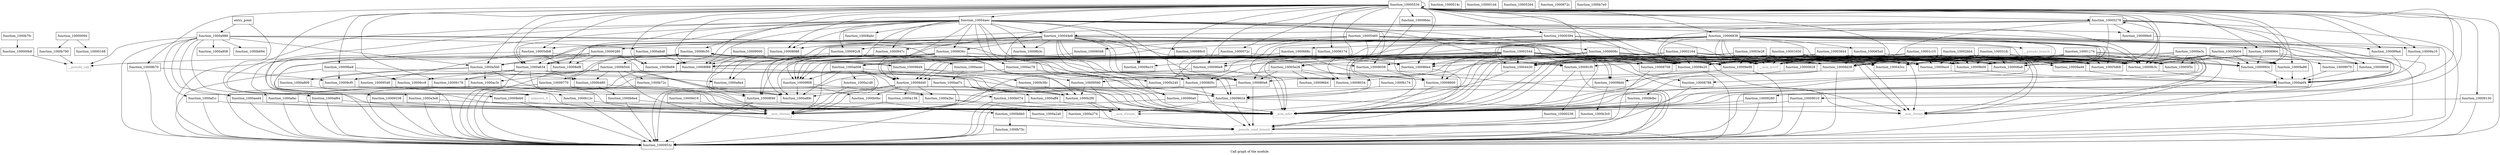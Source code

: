 digraph "Call graph of the module." {
  label="Call graph of the module.";
  node [shape=record];

  Node_function_10000094 [label="{function_10000094}"];
  Node_function_100000b8 [label="{function_100000b8}"];
  Node_function_1000014c [label="{function_1000014c}"];
  Node_function_10000168 [label="{function_10000168}"];
  Node_function_100001d4 [label="{function_100001d4}"];
  Node_entry_point [label="{entry_point}"];
  Node_function_10005534 [label="{function_10005534}"];
  Node_function_10000280 [label="{function_10000280}"];
  Node_function_10000394 [label="{function_10000394}"];
  Node_function_10000628 [label="{function_10000628}"];
  Node_function_100006a8 [label="{function_100006a8}"];
  Node_function_1000072c [label="{function_1000072c}"];
  Node_function_10000b04 [label="{function_10000b04}"];
  Node_function_10000e3c [label="{function_10000e3c}"];
  Node_function_10001174 [label="{function_10001174}"];
  Node_function_10001650 [label="{function_10001650}"];
  Node_function_10001c10 [label="{function_10001c10}"];
  Node_function_10002164 [label="{function_10002164}"];
  Node_function_10002544 [label="{function_10002544}"];
  Node_function_10002bb4 [label="{function_10002bb4}"];
  Node_function_100031fc [label="{function_100031fc}"];
  Node_function_10003844 [label="{function_10003844}"];
  Node_function_10003e28 [label="{function_10003e28}"];
  Node_function_100043cc [label="{function_100043cc}"];
  Node_function_10004430 [label="{function_10004430}"];
  Node_function_100044e8 [label="{function_100044e8}"];
  Node_function_10004aec [label="{function_10004aec}"];
  Node_function_10005264 [label="{function_10005264}"];
  Node_function_10005278 [label="{function_10005278}"];
  Node_function_10005460 [label="{function_10005460}"];
  Node_function_10005d68 [label="{function_10005d68}"];
  Node_function_10005db8 [label="{function_10005db8}"];
  Node_function_10005e28 [label="{function_10005e28}"];
  Node_function_10005f3c [label="{function_10005f3c}"];
  Node_function_10006048 [label="{function_10006048}"];
  Node_function_1000608c [label="{function_1000608c}"];
  Node_function_100065a0 [label="{function_100065a0}"];
  Node_function_1000668c [label="{function_1000668c}"];
  Node_function_10006838 [label="{function_10006838}"];
  Node_function_10008034 [label="{function_10008034}"];
  Node_function_1000805c [label="{function_1000805c}"];
  Node_function_100080e8 [label="{function_100080e8}"];
  Node_function_10008174 [label="{function_10008174}"];
  Node_function_10008660 [label="{function_10008660}"];
  Node_function_10008688 [label="{function_10008688}"];
  Node_function_100086e4 [label="{function_100086e4}"];
  Node_function_10008708 [label="{function_10008708}"];
  Node_function_1000872c [label="{function_1000872c}"];
  Node_function_10008788 [label="{function_10008788}"];
  Node_function_100088c0 [label="{function_100088c0}"];
  Node_function_10008964 [label="{function_10008964}"];
  Node_function_10008a10 [label="{function_10008a10}"];
  Node_function_10008abc [label="{function_10008abc}"];
  Node_function_10008b3c [label="{function_10008b3c}"];
  Node_function_10008c50 [label="{function_10008c50}"];
  Node_function_10008d38 [label="{function_10008d38}"];
  Node_function_10008dbc [label="{function_10008dbc}"];
  Node_function_10008e20 [label="{function_10008e20}"];
  Node_function_10008e68 [label="{function_10008e68}"];
  Node_function_10008eb0 [label="{function_10008eb0}"];
  Node_function_10008ef8 [label="{function_10008ef8}"];
  Node_function_1000af64 [label="{function_1000af64}"];
  Node_function_10008f40 [label="{function_10008f40}"];
  Node_function_10008f88 [label="{function_10008f88}"];
  Node_function_10009000 [label="{function_10009000}"];
  Node_function_10009010 [label="{function_10009010}"];
  Node_function_10009058 [label="{function_10009058}"];
  Node_function_100090a0 [label="{function_100090a0}"];
  Node_function_1000af1c [label="{function_1000af1c}"];
  Node_function_100090e8 [label="{function_100090e8}"];
  Node_function_10009130 [label="{function_10009130}"];
  Node_function_10009178 [label="{function_10009178}"];
  Node_function_100091f0 [label="{function_100091f0}"];
  Node_function_10009238 [label="{function_10009238}"];
  Node_function_10009280 [label="{function_10009280}"];
  Node_function_100092c8 [label="{function_100092c8}"];
  Node_function_1000936c [label="{function_1000936c}"];
  Node_function_1000947c [label="{function_1000947c}"];
  Node_function_1000953c [label="{function_1000953c}"];
  Node_function_10009548 [label="{function_10009548}"];
  Node_function_10009580 [label="{function_10009580}"];
  Node_function_10009624 [label="{function_10009624}"];
  Node_function_100096b4 [label="{function_100096b4}"];
  Node_function_100096d4 [label="{function_100096d4}"];
  Node_function_10009770 [label="{function_10009770}"];
  Node_function_100098d4 [label="{function_100098d4}"];
  Node_function_10009908 [label="{function_10009908}"];
  Node_function_1000993c [label="{function_1000993c}"];
  Node_function_10009970 [label="{function_10009970}"];
  Node_function_100099a4 [label="{function_100099a4}"];
  Node_function_100099e0 [label="{function_100099e0}"];
  Node_function_10009a10 [label="{function_10009a10}"];
  Node_function_10009a48 [label="{function_10009a48}"];
  Node_function_10009a88 [label="{function_10009a88}"];
  Node_function_10009ac0 [label="{function_10009ac0}"];
  Node_function_10009b00 [label="{function_10009b00}"];
  Node_function_10009b3c [label="{function_10009b3c}"];
  Node_function_10009b70 [label="{function_10009b70}"];
  Node_function_10009bbc [label="{function_10009bbc}"];
  Node_function_10009be8 [label="{function_10009be8}"];
  Node_function_10009cc8 [label="{function_10009cc8}"];
  Node_function_10009cf0 [label="{function_10009cf0}"];
  Node_function_10009d18 [label="{function_10009d18}"];
  Node_function_10009d40 [label="{function_10009d40}"];
  Node_function_10009e98 [label="{function_10009e98}"];
  Node_function_10009f08 [label="{function_10009f08}"];
  Node_function_1000a008 [label="{function_1000a008}"];
  Node_function_1000a138 [label="{function_1000a138}"];
  Node_function_1000a1d8 [label="{function_1000a1d8}"];
  Node_function_1000a274 [label="{function_1000a274}"];
  Node_function_1000a2a0 [label="{function_1000a2a0}"];
  Node_function_1000a2bc [label="{function_1000a2bc}"];
  Node_function_1000a3e8 [label="{function_1000a3e8}"];
  Node_function_1000a5b0 [label="{function_1000a5b0}"];
  Node_function_1000a634 [label="{function_1000a634}"];
  Node_function_1000a808 [label="{function_1000a808}"];
  Node_function_1000a89c [label="{function_1000a89c}"];
  Node_function_1000a8a4 [label="{function_1000a8a4}"];
  Node_function_1000a8a8 [label="{function_1000a8a8}"];
  Node_function_1000a908 [label="{function_1000a908}"];
  Node_function_1000a988 [label="{function_1000a988}"];
  Node_function_1000abf4 [label="{function_1000abf4}"];
  Node_function_1000ac3c [label="{function_1000ac3c}"];
  Node_function_1000ac78 [label="{function_1000ac78}"];
  Node_function_1000acec [label="{function_1000acec}"];
  Node_function_1000ad7c [label="{function_1000ad7c}"];
  Node_function_1000aed4 [label="{function_1000aed4}"];
  Node_function_1000afac [label="{function_1000afac}"];
  Node_function_1000aff4 [label="{function_1000aff4}"];
  Node_function_1000b074 [label="{function_1000b074}"];
  Node_function_1000b0bc [label="{function_1000b0bc}"];
  Node_function_1000b12c [label="{function_1000b12c}"];
  Node_function_1000b174 [label="{function_1000b174}"];
  Node_function_1000b240 [label="{function_1000b240}"];
  Node_function_1000b2f0 [label="{function_1000b2f0}"];
  Node_function_1000b38c [label="{function_1000b38c}"];
  Node_function_1000b3c0 [label="{function_1000b3c0}"];
  Node_function_1000b480 [label="{function_1000b480}"];
  Node_function_1000b544 [label="{function_1000b544}"];
  Node_function_1000b694 [label="{function_1000b694}"];
  Node_function_1000b6b0 [label="{function_1000b6b0}"];
  Node_function_1000b6e4 [label="{function_1000b6e4}"];
  Node_function_1000b72c [label="{function_1000b72c}"];
  Node_function_1000b75c [label="{function_1000b75c}"];
  Node_function_1000b790 [label="{function_1000b790}"];
  Node_function_1000b7e0 [label="{function_1000b7e0}"];
  Node_function_1000b7fc [label="{function_1000b7fc}"];
  Node___asm_rlwinm [color="gray50", fontcolor="gray50", label="{__asm_rlwinm}"];
  Node___asm_rlwinm_ [color="gray50", fontcolor="gray50", label="{__asm_rlwinm_}"];
  Node___asm_rlwimi [color="gray50", fontcolor="gray50", label="{__asm_rlwimi}"];
  Node___asm_mfcr [color="gray50", fontcolor="gray50", label="{__asm_mfcr}"];
  Node___asm_mtcrf [color="gray50", fontcolor="gray50", label="{__asm_mtcrf}"];
  Node_unknown_0 [color="gray50", fontcolor="gray50", label="{unknown_0}"];
  Node_function_10000238 [label="{function_10000238}"];
  Node___pseudo_call [color="gray50", fontcolor="gray50", label="{__pseudo_call}"];
  Node___pseudo_branch [color="gray50", fontcolor="gray50", label="{__pseudo_branch}"];
  Node___pseudo_cond_branch [color="gray50", fontcolor="gray50", label="{__pseudo_cond_branch}"];
  Node_function_10000094 -> Node_function_10000168;
  Node_function_10000094 -> Node_function_1000b790;
  Node_function_100000b8 -> Node___pseudo_call;
  Node_entry_point -> Node_function_1000a988;
  Node_entry_point -> Node___asm_rlwinm;
  Node_function_10005534 -> Node_function_10005534;
  Node_function_10005534 -> Node_function_10000394;
  Node_function_10005534 -> Node_function_1000072c;
  Node_function_10005534 -> Node_function_10004aec;
  Node_function_10005534 -> Node_function_10005278;
  Node_function_10005534 -> Node_function_10005d68;
  Node_function_10005534 -> Node_function_10005db8;
  Node_function_10005534 -> Node_function_10005e28;
  Node_function_10005534 -> Node_function_10006838;
  Node_function_10005534 -> Node_function_10008034;
  Node_function_10005534 -> Node_function_1000805c;
  Node_function_10005534 -> Node_function_100080e8;
  Node_function_10005534 -> Node_function_10008174;
  Node_function_10005534 -> Node_function_10008660;
  Node_function_10005534 -> Node_function_10008688;
  Node_function_10005534 -> Node_function_10008708;
  Node_function_10005534 -> Node_function_10008964;
  Node_function_10005534 -> Node_function_10008c50;
  Node_function_10005534 -> Node_function_10008d38;
  Node_function_10005534 -> Node_function_10008e20;
  Node_function_10005534 -> Node_function_10008e68;
  Node_function_10005534 -> Node_function_10008f88;
  Node_function_10005534 -> Node_function_10009010;
  Node_function_10005534 -> Node_function_100090e8;
  Node_function_10005534 -> Node_function_10009130;
  Node_function_10005534 -> Node_function_10009178;
  Node_function_10005534 -> Node_function_10009280;
  Node_function_10005534 -> Node_function_1000953c;
  Node_function_10005534 -> Node_function_1000993c;
  Node_function_10005534 -> Node_function_100099a4;
  Node_function_10005534 -> Node_function_10009a10;
  Node_function_10005534 -> Node_function_10009a88;
  Node_function_10005534 -> Node_function_10009b3c;
  Node_function_10005534 -> Node_function_10009b70;
  Node_function_10005534 -> Node_function_10009bbc;
  Node_function_10005534 -> Node_function_10009be8;
  Node_function_10005534 -> Node_function_1000a5b0;
  Node_function_10005534 -> Node_function_1000a634;
  Node_function_10005534 -> Node___asm_rlwinm;
  Node_function_10000280 -> Node_function_10008e68;
  Node_function_10000280 -> Node_function_10008ef8;
  Node_function_10000280 -> Node_function_10008f40;
  Node_function_10000280 -> Node_function_1000a5b0;
  Node_function_10000280 -> Node_function_1000a634;
  Node_function_10000280 -> Node___pseudo_call;
  Node_function_10000394 -> Node_function_10000280;
  Node_function_10000394 -> Node_function_100086e4;
  Node_function_10000394 -> Node_function_1000953c;
  Node_function_10000394 -> Node_function_10009e98;
  Node_function_10000394 -> Node_function_10009f08;
  Node_function_10000394 -> Node___asm_mfcr;
  Node_function_10000394 -> Node___asm_mtcrf;
  Node_function_10000628 -> Node_function_100098d4;
  Node_function_100006a8 -> Node_function_10008788;
  Node_function_1000072c -> Node_function_10009e98;
  Node_function_1000072c -> Node_function_1000a008;
  Node_function_10000b04 -> Node_function_100006a8;
  Node_function_10000b04 -> Node_function_10005d68;
  Node_function_10000b04 -> Node_function_10005f3c;
  Node_function_10000b04 -> Node_function_10009908;
  Node_function_10000b04 -> Node_function_1000993c;
  Node_function_10000b04 -> Node_function_10009a88;
  Node_function_10000b04 -> Node_function_10009b3c;
  Node_function_10000b04 -> Node_function_10009e98;
  Node_function_10000b04 -> Node___asm_mfcr;
  Node_function_10000e3c -> Node_function_100006a8;
  Node_function_10000e3c -> Node_function_10005d68;
  Node_function_10000e3c -> Node_function_10005f3c;
  Node_function_10000e3c -> Node_function_10009908;
  Node_function_10000e3c -> Node_function_1000993c;
  Node_function_10000e3c -> Node_function_10009a88;
  Node_function_10000e3c -> Node_function_10009b3c;
  Node_function_10000e3c -> Node_function_10009e98;
  Node_function_10000e3c -> Node___asm_mfcr;
  Node_function_10001174 -> Node_function_100006a8;
  Node_function_10001174 -> Node_function_100043cc;
  Node_function_10001174 -> Node_function_10004430;
  Node_function_10001174 -> Node_function_10005d68;
  Node_function_10001174 -> Node_function_10005f3c;
  Node_function_10001174 -> Node_function_10008e20;
  Node_function_10001174 -> Node_function_10009ac0;
  Node_function_10001174 -> Node_function_10009b00;
  Node_function_10001174 -> Node_function_10009b3c;
  Node_function_10001174 -> Node_function_10009e98;
  Node_function_10001174 -> Node___asm_rlwimi;
  Node_function_10001174 -> Node___asm_mfcr;
  Node_function_10001174 -> Node___asm_mtcrf;
  Node_function_10001650 -> Node_function_100006a8;
  Node_function_10001650 -> Node_function_100043cc;
  Node_function_10001650 -> Node_function_10004430;
  Node_function_10001650 -> Node_function_10005d68;
  Node_function_10001650 -> Node_function_10005f3c;
  Node_function_10001650 -> Node_function_100086e4;
  Node_function_10001650 -> Node_function_10008e20;
  Node_function_10001650 -> Node_function_10009ac0;
  Node_function_10001650 -> Node_function_10009b00;
  Node_function_10001650 -> Node_function_10009b3c;
  Node_function_10001650 -> Node_function_10009e98;
  Node_function_10001650 -> Node___asm_rlwimi;
  Node_function_10001650 -> Node___asm_mfcr;
  Node_function_10001650 -> Node___asm_mtcrf;
  Node_function_10001c10 -> Node_function_100006a8;
  Node_function_10001c10 -> Node_function_100043cc;
  Node_function_10001c10 -> Node_function_10004430;
  Node_function_10001c10 -> Node_function_10005d68;
  Node_function_10001c10 -> Node_function_10005f3c;
  Node_function_10001c10 -> Node_function_10008e20;
  Node_function_10001c10 -> Node_function_10009ac0;
  Node_function_10001c10 -> Node_function_10009b00;
  Node_function_10001c10 -> Node_function_10009b3c;
  Node_function_10001c10 -> Node_function_10009e98;
  Node_function_10001c10 -> Node___asm_rlwimi;
  Node_function_10001c10 -> Node___asm_mfcr;
  Node_function_10001c10 -> Node___asm_mtcrf;
  Node_function_10002164 -> Node_function_100006a8;
  Node_function_10002164 -> Node_function_100043cc;
  Node_function_10002164 -> Node_function_10004430;
  Node_function_10002164 -> Node_function_10005d68;
  Node_function_10002164 -> Node_function_10008034;
  Node_function_10002164 -> Node_function_100080e8;
  Node_function_10002164 -> Node_function_100086e4;
  Node_function_10002164 -> Node_function_10008e20;
  Node_function_10002164 -> Node_function_10009ac0;
  Node_function_10002164 -> Node_function_10009b00;
  Node_function_10002164 -> Node_function_10009b3c;
  Node_function_10002164 -> Node_function_10009e98;
  Node_function_10002164 -> Node___asm_rlwimi;
  Node_function_10002164 -> Node___asm_mfcr;
  Node_function_10002164 -> Node___asm_mtcrf;
  Node_function_10002544 -> Node_function_100006a8;
  Node_function_10002544 -> Node_function_100043cc;
  Node_function_10002544 -> Node_function_10004430;
  Node_function_10002544 -> Node_function_10005d68;
  Node_function_10002544 -> Node_function_10005e28;
  Node_function_10002544 -> Node_function_10008034;
  Node_function_10002544 -> Node_function_1000805c;
  Node_function_10002544 -> Node_function_100080e8;
  Node_function_10002544 -> Node_function_10008660;
  Node_function_10002544 -> Node_function_100086e4;
  Node_function_10002544 -> Node_function_10008a10;
  Node_function_10002544 -> Node_function_10008e20;
  Node_function_10002544 -> Node_function_10008f88;
  Node_function_10002544 -> Node_function_10009058;
  Node_function_10002544 -> Node_function_100098d4;
  Node_function_10002544 -> Node_function_10009ac0;
  Node_function_10002544 -> Node_function_10009b00;
  Node_function_10002544 -> Node_function_10009b3c;
  Node_function_10002544 -> Node_function_10009e98;
  Node_function_10002544 -> Node___asm_rlwimi;
  Node_function_10002544 -> Node___asm_mfcr;
  Node_function_10002544 -> Node___asm_mtcrf;
  Node_function_10002544 -> Node_function_10000238;
  Node_function_10002bb4 -> Node_function_100006a8;
  Node_function_10002bb4 -> Node_function_100043cc;
  Node_function_10002bb4 -> Node_function_10004430;
  Node_function_10002bb4 -> Node_function_10005d68;
  Node_function_10002bb4 -> Node_function_10005f3c;
  Node_function_10002bb4 -> Node_function_10008d38;
  Node_function_10002bb4 -> Node_function_10008e20;
  Node_function_10002bb4 -> Node_function_100091f0;
  Node_function_10002bb4 -> Node_function_1000993c;
  Node_function_10002bb4 -> Node_function_10009a48;
  Node_function_10002bb4 -> Node_function_10009ac0;
  Node_function_10002bb4 -> Node_function_10009b00;
  Node_function_10002bb4 -> Node_function_10009b3c;
  Node_function_10002bb4 -> Node_function_10009d40;
  Node_function_10002bb4 -> Node_function_10009e98;
  Node_function_10002bb4 -> Node___asm_rlwimi;
  Node_function_10002bb4 -> Node___asm_mfcr;
  Node_function_10002bb4 -> Node___asm_mtcrf;
  Node_function_100031fc -> Node_function_100006a8;
  Node_function_100031fc -> Node_function_100043cc;
  Node_function_100031fc -> Node_function_10004430;
  Node_function_100031fc -> Node_function_10005d68;
  Node_function_100031fc -> Node_function_10005f3c;
  Node_function_100031fc -> Node_function_10008d38;
  Node_function_100031fc -> Node_function_10008e20;
  Node_function_100031fc -> Node_function_100091f0;
  Node_function_100031fc -> Node_function_1000993c;
  Node_function_100031fc -> Node_function_10009a48;
  Node_function_100031fc -> Node_function_10009ac0;
  Node_function_100031fc -> Node_function_10009b00;
  Node_function_100031fc -> Node_function_10009b3c;
  Node_function_100031fc -> Node_function_10009d40;
  Node_function_100031fc -> Node_function_10009e98;
  Node_function_100031fc -> Node___asm_rlwimi;
  Node_function_100031fc -> Node___asm_mfcr;
  Node_function_100031fc -> Node___asm_mtcrf;
  Node_function_10003844 -> Node_function_10000628;
  Node_function_10003844 -> Node_function_100006a8;
  Node_function_10003844 -> Node_function_100043cc;
  Node_function_10003844 -> Node_function_10004430;
  Node_function_10003844 -> Node_function_10005d68;
  Node_function_10003844 -> Node_function_10005f3c;
  Node_function_10003844 -> Node_function_10008e20;
  Node_function_10003844 -> Node_function_10009ac0;
  Node_function_10003844 -> Node_function_10009b00;
  Node_function_10003844 -> Node_function_10009b3c;
  Node_function_10003844 -> Node_function_10009e98;
  Node_function_10003844 -> Node___asm_rlwimi;
  Node_function_10003844 -> Node___asm_mfcr;
  Node_function_10003844 -> Node___asm_mtcrf;
  Node_function_10003e28 -> Node_function_10000628;
  Node_function_10003e28 -> Node_function_100006a8;
  Node_function_10003e28 -> Node_function_100043cc;
  Node_function_10003e28 -> Node_function_10004430;
  Node_function_10003e28 -> Node_function_10005d68;
  Node_function_10003e28 -> Node_function_10008e20;
  Node_function_10003e28 -> Node_function_10009ac0;
  Node_function_10003e28 -> Node_function_10009b00;
  Node_function_10003e28 -> Node_function_10009b3c;
  Node_function_10003e28 -> Node_function_10009e98;
  Node_function_10003e28 -> Node___asm_rlwimi;
  Node_function_10003e28 -> Node___asm_mfcr;
  Node_function_10003e28 -> Node___asm_mtcrf;
  Node_function_10004430 -> Node___asm_rlwinm_;
  Node_function_100044e8 -> Node_function_10008034;
  Node_function_100044e8 -> Node_function_1000805c;
  Node_function_100044e8 -> Node_function_100080e8;
  Node_function_100044e8 -> Node_function_10008660;
  Node_function_100044e8 -> Node_function_10008688;
  Node_function_100044e8 -> Node_function_10008708;
  Node_function_100044e8 -> Node_function_10008788;
  Node_function_100044e8 -> Node_function_100088c0;
  Node_function_100044e8 -> Node_function_10008a10;
  Node_function_100044e8 -> Node_function_10008b3c;
  Node_function_100044e8 -> Node_function_10008e20;
  Node_function_100044e8 -> Node_function_10008f40;
  Node_function_100044e8 -> Node_function_10008f88;
  Node_function_100044e8 -> Node_function_100090a0;
  Node_function_100044e8 -> Node_function_100092c8;
  Node_function_100044e8 -> Node_function_1000936c;
  Node_function_100044e8 -> Node_function_1000947c;
  Node_function_100044e8 -> Node_function_10009624;
  Node_function_100044e8 -> Node_function_1000a634;
  Node_function_10004aec -> Node_function_100044e8;
  Node_function_10004aec -> Node_function_10008034;
  Node_function_10004aec -> Node_function_1000805c;
  Node_function_10004aec -> Node_function_100080e8;
  Node_function_10004aec -> Node_function_10008688;
  Node_function_10004aec -> Node_function_10008708;
  Node_function_10004aec -> Node_function_10008a10;
  Node_function_10004aec -> Node_function_10008abc;
  Node_function_10004aec -> Node_function_10008b3c;
  Node_function_10004aec -> Node_function_10008e20;
  Node_function_10004aec -> Node_function_10008e68;
  Node_function_10004aec -> Node_function_10008eb0;
  Node_function_10004aec -> Node_function_10008ef8;
  Node_function_10004aec -> Node_function_10008f40;
  Node_function_10004aec -> Node_function_10008f88;
  Node_function_10004aec -> Node_function_10009058;
  Node_function_10004aec -> Node_function_100090a0;
  Node_function_10004aec -> Node_function_100091f0;
  Node_function_10004aec -> Node_function_10009238;
  Node_function_10004aec -> Node_function_100092c8;
  Node_function_10004aec -> Node_function_1000936c;
  Node_function_10004aec -> Node_function_1000947c;
  Node_function_10004aec -> Node_function_10009908;
  Node_function_10004aec -> Node_function_100099e0;
  Node_function_10004aec -> Node_function_10009b3c;
  Node_function_10004aec -> Node_function_10009d40;
  Node_function_10004aec -> Node_function_1000a3e8;
  Node_function_10004aec -> Node_function_1000a634;
  Node_function_10005278 -> Node_function_100044e8;
  Node_function_10005278 -> Node_function_10005278;
  Node_function_10005278 -> Node_function_10008d38;
  Node_function_10005278 -> Node_function_10008e20;
  Node_function_10005278 -> Node_function_1000953c;
  Node_function_10005278 -> Node_function_10009908;
  Node_function_10005278 -> Node_function_1000993c;
  Node_function_10005278 -> Node_function_100099e0;
  Node_function_10005278 -> Node_function_10009b00;
  Node_function_10005278 -> Node_function_10009b3c;
  Node_function_10005278 -> Node_function_1000a634;
  Node_function_10005460 -> Node_function_10005d68;
  Node_function_10005460 -> Node_function_10006048;
  Node_function_10005460 -> Node_function_1000608c;
  Node_function_10005460 -> Node_function_10008034;
  Node_function_10005460 -> Node_function_1000805c;
  Node_function_10005460 -> Node_function_100080e8;
  Node_function_10005460 -> Node_function_100098d4;
  Node_function_10005db8 -> Node_function_10008eb0;
  Node_function_10005db8 -> Node_function_10008ef8;
  Node_function_10005db8 -> Node_function_100091f0;
  Node_function_10005db8 -> Node_function_10009548;
  Node_function_10005e28 -> Node_function_10008034;
  Node_function_10005e28 -> Node_function_1000805c;
  Node_function_10005e28 -> Node_function_100080e8;
  Node_function_10005e28 -> Node_function_10008660;
  Node_function_10005e28 -> Node_function_100096b4;
  Node_function_10006048 -> Node_function_10009f08;
  Node_function_1000608c -> Node_function_10005d68;
  Node_function_1000608c -> Node_function_10008660;
  Node_function_1000608c -> Node_function_10008708;
  Node_function_1000608c -> Node_function_10008d38;
  Node_function_1000608c -> Node_function_10008e20;
  Node_function_1000608c -> Node_function_100090e8;
  Node_function_1000608c -> Node_function_1000993c;
  Node_function_1000608c -> Node_function_10009a48;
  Node_function_1000608c -> Node_function_10009a88;
  Node_function_1000608c -> Node_function_10009b3c;
  Node_function_1000608c -> Node_function_10009e98;
  Node_function_1000608c -> Node_function_10009f08;
  Node_function_1000608c -> Node_function_1000a008;
  Node_function_1000608c -> Node_function_1000a634;
  Node_function_1000608c -> Node___asm_rlwinm;
  Node_function_1000608c -> Node___asm_mfcr;
  Node_function_1000608c -> Node___asm_mtcrf;
  Node_function_100065a0 -> Node_function_10008708;
  Node_function_100065a0 -> Node_function_10008d38;
  Node_function_100065a0 -> Node_function_10008e20;
  Node_function_100065a0 -> Node_function_1000993c;
  Node_function_100065a0 -> Node_function_10009b3c;
  Node_function_1000668c -> Node_function_10008660;
  Node_function_1000668c -> Node_function_100086e4;
  Node_function_1000668c -> Node_function_10009d40;
  Node_function_1000668c -> Node_function_1000a008;
  Node_function_10006838 -> Node_function_100043cc;
  Node_function_10006838 -> Node_function_10004430;
  Node_function_10006838 -> Node_function_10005d68;
  Node_function_10006838 -> Node_function_10005db8;
  Node_function_10006838 -> Node_function_100065a0;
  Node_function_10006838 -> Node_function_1000668c;
  Node_function_10006838 -> Node_function_10008964;
  Node_function_10006838 -> Node_function_10008d38;
  Node_function_10006838 -> Node_function_10008e20;
  Node_function_10006838 -> Node_function_10008e68;
  Node_function_10006838 -> Node_function_100090e8;
  Node_function_10006838 -> Node_function_100091f0;
  Node_function_10006838 -> Node_function_1000953c;
  Node_function_10006838 -> Node_function_10009580;
  Node_function_10006838 -> Node_function_100099a4;
  Node_function_10006838 -> Node_function_10009a10;
  Node_function_10006838 -> Node_function_10009a48;
  Node_function_10006838 -> Node_function_10009ac0;
  Node_function_10006838 -> Node_function_10009b00;
  Node_function_10006838 -> Node_function_10009b3c;
  Node_function_10006838 -> Node_function_10009e98;
  Node_function_10006838 -> Node_function_1000a5b0;
  Node_function_10006838 -> Node___asm_rlwinm;
  Node_function_10006838 -> Node___asm_rlwimi;
  Node_function_10006838 -> Node___asm_mfcr;
  Node_function_10006838 -> Node___asm_mtcrf;
  Node_function_10006838 -> Node___pseudo_branch;
  Node_function_1000805c -> Node___asm_rlwinm;
  Node_function_1000805c -> Node___pseudo_cond_branch;
  Node_function_100080e8 -> Node___asm_rlwinm;
  Node_function_100080e8 -> Node___pseudo_cond_branch;
  Node_function_10008174 -> Node_function_100086e4;
  Node_function_10008174 -> Node_function_10009d40;
  Node_function_10008660 -> Node___pseudo_cond_branch;
  Node_function_100086e4 -> Node___pseudo_cond_branch;
  Node_function_10008708 -> Node___pseudo_cond_branch;
  Node_function_10008788 -> Node___pseudo_cond_branch;
  Node_function_100088c0 -> Node_function_10009058;
  Node_function_10008964 -> Node_function_10008e20;
  Node_function_10008964 -> Node_function_1000953c;
  Node_function_10008964 -> Node_function_1000993c;
  Node_function_10008964 -> Node_function_10009970;
  Node_function_10008964 -> Node_function_10009b3c;
  Node_function_10008c50 -> Node_function_1000953c;
  Node_function_10008c50 -> Node_function_100096d4;
  Node_function_10008c50 -> Node_function_10009770;
  Node_function_10008c50 -> Node___asm_mfcr;
  Node_function_10008d38 -> Node_function_10008dbc;
  Node_function_10008d38 -> Node_function_1000953c;
  Node_function_10008d38 -> Node___asm_mfcr;
  Node_function_10008dbc -> Node_function_1000953c;
  Node_function_10008dbc -> Node___asm_mfcr;
  Node_function_10008e20 -> Node_function_1000953c;
  Node_function_10008e20 -> Node___asm_mfcr;
  Node_function_10008e68 -> Node_function_1000953c;
  Node_function_10008e68 -> Node___asm_mfcr;
  Node_function_10008eb0 -> Node_function_1000953c;
  Node_function_10008eb0 -> Node___asm_mfcr;
  Node_function_10008ef8 -> Node_function_1000953c;
  Node_function_10008ef8 -> Node___asm_mfcr;
  Node_function_1000af64 -> Node_function_1000953c;
  Node_function_1000af64 -> Node___asm_mfcr;
  Node_function_10008f40 -> Node_function_1000953c;
  Node_function_10008f40 -> Node___asm_mfcr;
  Node_function_10008f88 -> Node_function_1000953c;
  Node_function_10008f88 -> Node___asm_mfcr;
  Node_function_10009000 -> Node_function_10008f88;
  Node_function_10009010 -> Node_function_1000953c;
  Node_function_10009010 -> Node___asm_mfcr;
  Node_function_10009058 -> Node_function_1000953c;
  Node_function_10009058 -> Node___asm_mfcr;
  Node_function_100090a0 -> Node_function_1000953c;
  Node_function_100090a0 -> Node___asm_mfcr;
  Node_function_1000af1c -> Node_function_1000953c;
  Node_function_1000af1c -> Node___asm_mfcr;
  Node_function_100090e8 -> Node_function_1000953c;
  Node_function_100090e8 -> Node___asm_mfcr;
  Node_function_10009130 -> Node_function_1000953c;
  Node_function_10009130 -> Node___asm_mfcr;
  Node_function_10009178 -> Node_function_1000953c;
  Node_function_10009178 -> Node___asm_mfcr;
  Node_function_100091f0 -> Node_function_1000953c;
  Node_function_100091f0 -> Node___asm_mfcr;
  Node_function_10009238 -> Node_function_1000953c;
  Node_function_10009238 -> Node___asm_mfcr;
  Node_function_10009280 -> Node_function_1000953c;
  Node_function_10009280 -> Node___asm_mfcr;
  Node_function_100092c8 -> Node_function_10008e20;
  Node_function_100092c8 -> Node_function_1000953c;
  Node_function_100092c8 -> Node_function_10009f08;
  Node_function_100092c8 -> Node_function_1000a89c;
  Node_function_100092c8 -> Node_function_1000a8a4;
  Node_function_1000936c -> Node_function_10008d38;
  Node_function_1000936c -> Node_function_10008e20;
  Node_function_1000936c -> Node_function_10008f88;
  Node_function_1000936c -> Node_function_1000953c;
  Node_function_1000936c -> Node_function_10009d40;
  Node_function_1000936c -> Node_function_10009e98;
  Node_function_1000936c -> Node_function_10009f08;
  Node_function_1000936c -> Node_function_1000a89c;
  Node_function_1000936c -> Node_function_1000ac78;
  Node_function_1000947c -> Node_function_1000a89c;
  Node_function_1000947c -> Node_function_1000a8a4;
  Node_function_1000947c -> Node_function_1000acec;
  Node_function_10009548 -> Node_function_1000b12c;
  Node_function_10009580 -> Node_function_1000b2f0;
  Node_function_10009580 -> Node___asm_rlwinm_;
  Node_function_10009624 -> Node___asm_rlwinm_;
  Node_function_10009624 -> Node___asm_rlwimi;
  Node_function_10009624 -> Node___pseudo_cond_branch;
  Node_function_100096d4 -> Node_function_10008c50;
  Node_function_100096d4 -> Node_function_10009624;
  Node_function_100096d4 -> Node_function_1000b38c;
  Node_function_10009770 -> Node_function_10008c50;
  Node_function_10009770 -> Node_function_1000953c;
  Node_function_10009770 -> Node_function_1000b2f0;
  Node_function_10009770 -> Node___asm_rlwinm;
  Node_function_100098d4 -> Node_function_1000b3c0;
  Node_function_10009908 -> Node_function_1000abf4;
  Node_function_1000993c -> Node_function_1000abf4;
  Node_function_10009970 -> Node_function_1000abf4;
  Node_function_100099a4 -> Node_function_1000abf4;
  Node_function_100099e0 -> Node_function_1000abf4;
  Node_function_10009a10 -> Node_function_1000abf4;
  Node_function_10009a48 -> Node_function_1000abf4;
  Node_function_10009a88 -> Node_function_1000abf4;
  Node_function_10009ac0 -> Node_function_1000abf4;
  Node_function_10009b00 -> Node_function_1000abf4;
  Node_function_10009b3c -> Node_function_1000abf4;
  Node_function_10009b70 -> Node_function_1000953c;
  Node_function_10009b70 -> Node_function_10009cf0;
  Node_function_10009bbc -> Node_function_10009624;
  Node_function_10009be8 -> Node_function_1000953c;
  Node_function_10009be8 -> Node_function_10009cc8;
  Node_function_10009be8 -> Node_function_10009cf0;
  Node_function_10009be8 -> Node_function_1000b480;
  Node_function_10009cc8 -> Node___asm_rlwinm;
  Node_function_10009cf0 -> Node___asm_rlwinm;
  Node_function_10009d18 -> Node___asm_rlwinm;
  Node_function_10009d40 -> Node_function_1000953c;
  Node_function_10009d40 -> Node_function_1000a138;
  Node_function_10009d40 -> Node_function_1000a2bc;
  Node_function_10009d40 -> Node_function_1000a89c;
  Node_function_10009d40 -> Node_function_1000b0bc;
  Node_function_10009d40 -> Node___asm_rlwinm;
  Node_function_10009e98 -> Node_function_1000953c;
  Node_function_10009e98 -> Node_function_10009624;
  Node_function_10009e98 -> Node_function_10009d40;
  Node_function_10009f08 -> Node_function_1000a2bc;
  Node_function_10009f08 -> Node_function_1000a89c;
  Node_function_10009f08 -> Node_function_1000b0bc;
  Node_function_1000a008 -> Node_function_10009d40;
  Node_function_1000a008 -> Node_function_10009f08;
  Node_function_1000a008 -> Node_function_1000a1d8;
  Node_function_1000a008 -> Node_function_1000a2bc;
  Node_function_1000a008 -> Node_function_1000a89c;
  Node_function_1000a008 -> Node_function_1000b2f0;
  Node_function_1000a008 -> Node___asm_rlwinm;
  Node_function_1000a138 -> Node___asm_rlwinm;
  Node_function_1000a1d8 -> Node___asm_rlwinm;
  Node_function_1000a274 -> Node___pseudo_cond_branch;
  Node_function_1000a2bc -> Node_function_1000a274;
  Node_function_1000a2bc -> Node_function_1000a2a0;
  Node_function_1000a3e8 -> Node_function_1000953c;
  Node_function_1000a3e8 -> Node___asm_rlwinm_;
  Node_function_1000a5b0 -> Node_function_1000a808;
  Node_function_1000a5b0 -> Node_function_1000a89c;
  Node_function_1000a5b0 -> Node_function_1000a8a4;
  Node_function_1000a5b0 -> Node_function_1000ac3c;
  Node_function_1000a5b0 -> Node_unknown_0;
  Node_function_1000a634 -> Node_function_10009178;
  Node_function_1000a634 -> Node_function_1000953c;
  Node_function_1000a634 -> Node_function_10009cc8;
  Node_function_1000a634 -> Node_function_10009cf0;
  Node_function_1000a634 -> Node_function_1000b074;
  Node_function_1000a634 -> Node_function_1000b480;
  Node_function_1000a634 -> Node___asm_rlwinm;
  Node_function_1000a634 -> Node___asm_mfcr;
  Node_function_1000a808 -> Node_unknown_0;
  Node_function_1000a8a8 -> Node_function_10008d38;
  Node_function_1000a8a8 -> Node_function_10008f88;
  Node_function_1000a8a8 -> Node_function_1000b544;
  Node_function_1000a988 -> Node_function_1000af64;
  Node_function_1000a988 -> Node_function_1000af1c;
  Node_function_1000a988 -> Node_function_1000953c;
  Node_function_1000a988 -> Node_function_10009624;
  Node_function_1000a988 -> Node_function_1000a5b0;
  Node_function_1000a988 -> Node_function_1000a8a8;
  Node_function_1000a988 -> Node_function_1000a908;
  Node_function_1000a988 -> Node_function_1000aed4;
  Node_function_1000a988 -> Node_function_1000afac;
  Node_function_1000a988 -> Node_function_1000b2f0;
  Node_function_1000a988 -> Node_function_1000b694;
  Node_function_1000a988 -> Node___pseudo_call;
  Node_function_1000abf4 -> Node_function_1000953c;
  Node_function_1000abf4 -> Node___asm_mfcr;
  Node_function_1000ac3c -> Node_function_1000953c;
  Node_function_1000ac3c -> Node___asm_mfcr;
  Node_function_1000ac78 -> Node_function_1000953c;
  Node_function_1000ac78 -> Node_function_1000b240;
  Node_function_1000ac78 -> Node___asm_mfcr;
  Node_function_1000acec -> Node_function_10009580;
  Node_function_1000acec -> Node_function_1000ad7c;
  Node_function_1000ad7c -> Node_function_1000953c;
  Node_function_1000ad7c -> Node_function_1000aff4;
  Node_function_1000ad7c -> Node_function_1000b2f0;
  Node_function_1000ad7c -> Node___asm_rlwinm;
  Node_function_1000ad7c -> Node___asm_mfcr;
  Node_function_1000aed4 -> Node_function_1000953c;
  Node_function_1000aed4 -> Node___asm_mfcr;
  Node_function_1000afac -> Node_function_1000953c;
  Node_function_1000afac -> Node___asm_mfcr;
  Node_function_1000aff4 -> Node_function_1000953c;
  Node_function_1000aff4 -> Node___asm_mfcr;
  Node_function_1000b074 -> Node_function_1000953c;
  Node_function_1000b074 -> Node___asm_mfcr;
  Node_function_1000b0bc -> Node_function_1000b6b0;
  Node_function_1000b12c -> Node_function_1000953c;
  Node_function_1000b12c -> Node___asm_mfcr;
  Node_function_1000b174 -> Node_function_10009624;
  Node_function_1000b240 -> Node_function_10009624;
  Node_function_1000b2f0 -> Node___asm_rlwinm_;
  Node_function_1000b2f0 -> Node___pseudo_cond_branch;
  Node_function_1000b38c -> Node_function_1000b2f0;
  Node_function_1000b3c0 -> Node___pseudo_cond_branch;
  Node_function_1000b480 -> Node_function_1000b2f0;
  Node_function_1000b480 -> Node_function_1000b6e4;
  Node_function_1000b544 -> Node_function_10009178;
  Node_function_1000b544 -> Node_function_10009624;
  Node_function_1000b544 -> Node_function_10009cf0;
  Node_function_1000b544 -> Node_function_1000a89c;
  Node_function_1000b544 -> Node_function_1000ac3c;
  Node_function_1000b544 -> Node_function_1000b480;
  Node_function_1000b544 -> Node_function_1000b72c;
  Node_function_1000b544 -> Node___pseudo_cond_branch;
  Node_function_1000b6b0 -> Node_function_1000b75c;
  Node_function_1000b6b0 -> Node___pseudo_cond_branch;
  Node_function_1000b6e4 -> Node_function_1000953c;
  Node_function_1000b6e4 -> Node___asm_mfcr;
  Node_function_1000b72c -> Node_function_10008eb0;
  Node_function_1000b72c -> Node_function_10008f40;
  Node_function_1000b75c -> Node_function_1000953c;
  Node_function_1000b790 -> Node___pseudo_call;
  Node_function_1000b7fc -> Node_function_100000b8;
  Node_function_10000238 -> Node___pseudo_cond_branch;
}
